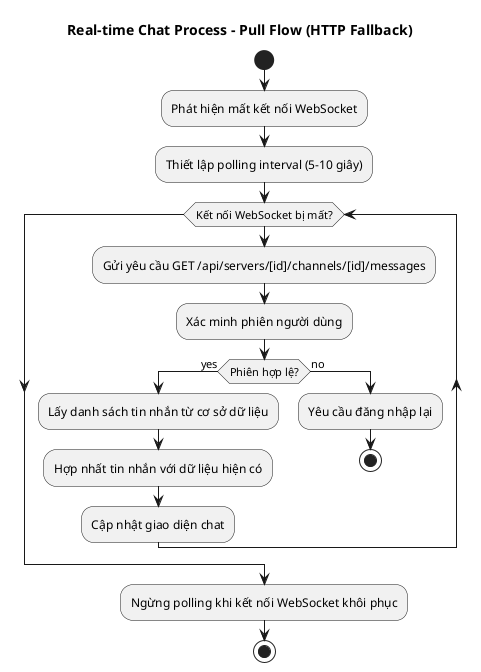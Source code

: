 @startuml
title Real-time Chat Process - Pull Flow (HTTP Fallback)

start
:Phát hiện mất kết nối WebSocket;
:Thiết lập polling interval (5-10 giây);
while (Kết nối WebSocket bị mất?)
    :Gửi yêu cầu GET /api/servers/[id]/channels/[id]/messages;
    :Xác minh phiên người dùng;
    if (Phiên hợp lệ?) then (yes)
        :Lấy danh sách tin nhắn từ cơ sở dữ liệu;
        :Hợp nhất tin nhắn với dữ liệu hiện có;
        :Cập nhật giao diện chat;
    else (no)
        :Yêu cầu đăng nhập lại;
        stop
    endif
end while
:Ngừng polling khi kết nối WebSocket khôi phục;
stop

@enduml